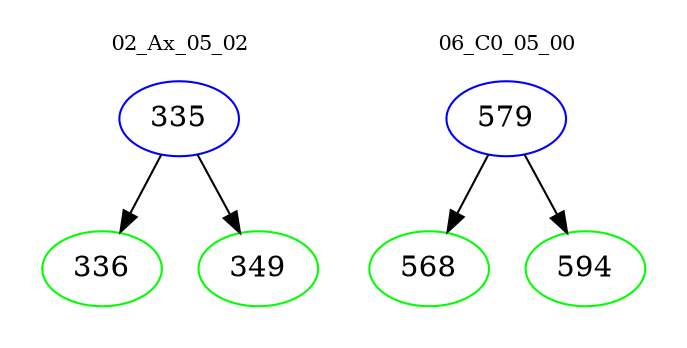 digraph{
subgraph cluster_0 {
color = white
label = "02_Ax_05_02";
fontsize=10;
T0_335 [label="335", color="blue"]
T0_335 -> T0_336 [color="black"]
T0_336 [label="336", color="green"]
T0_335 -> T0_349 [color="black"]
T0_349 [label="349", color="green"]
}
subgraph cluster_1 {
color = white
label = "06_C0_05_00";
fontsize=10;
T1_579 [label="579", color="blue"]
T1_579 -> T1_568 [color="black"]
T1_568 [label="568", color="green"]
T1_579 -> T1_594 [color="black"]
T1_594 [label="594", color="green"]
}
}
